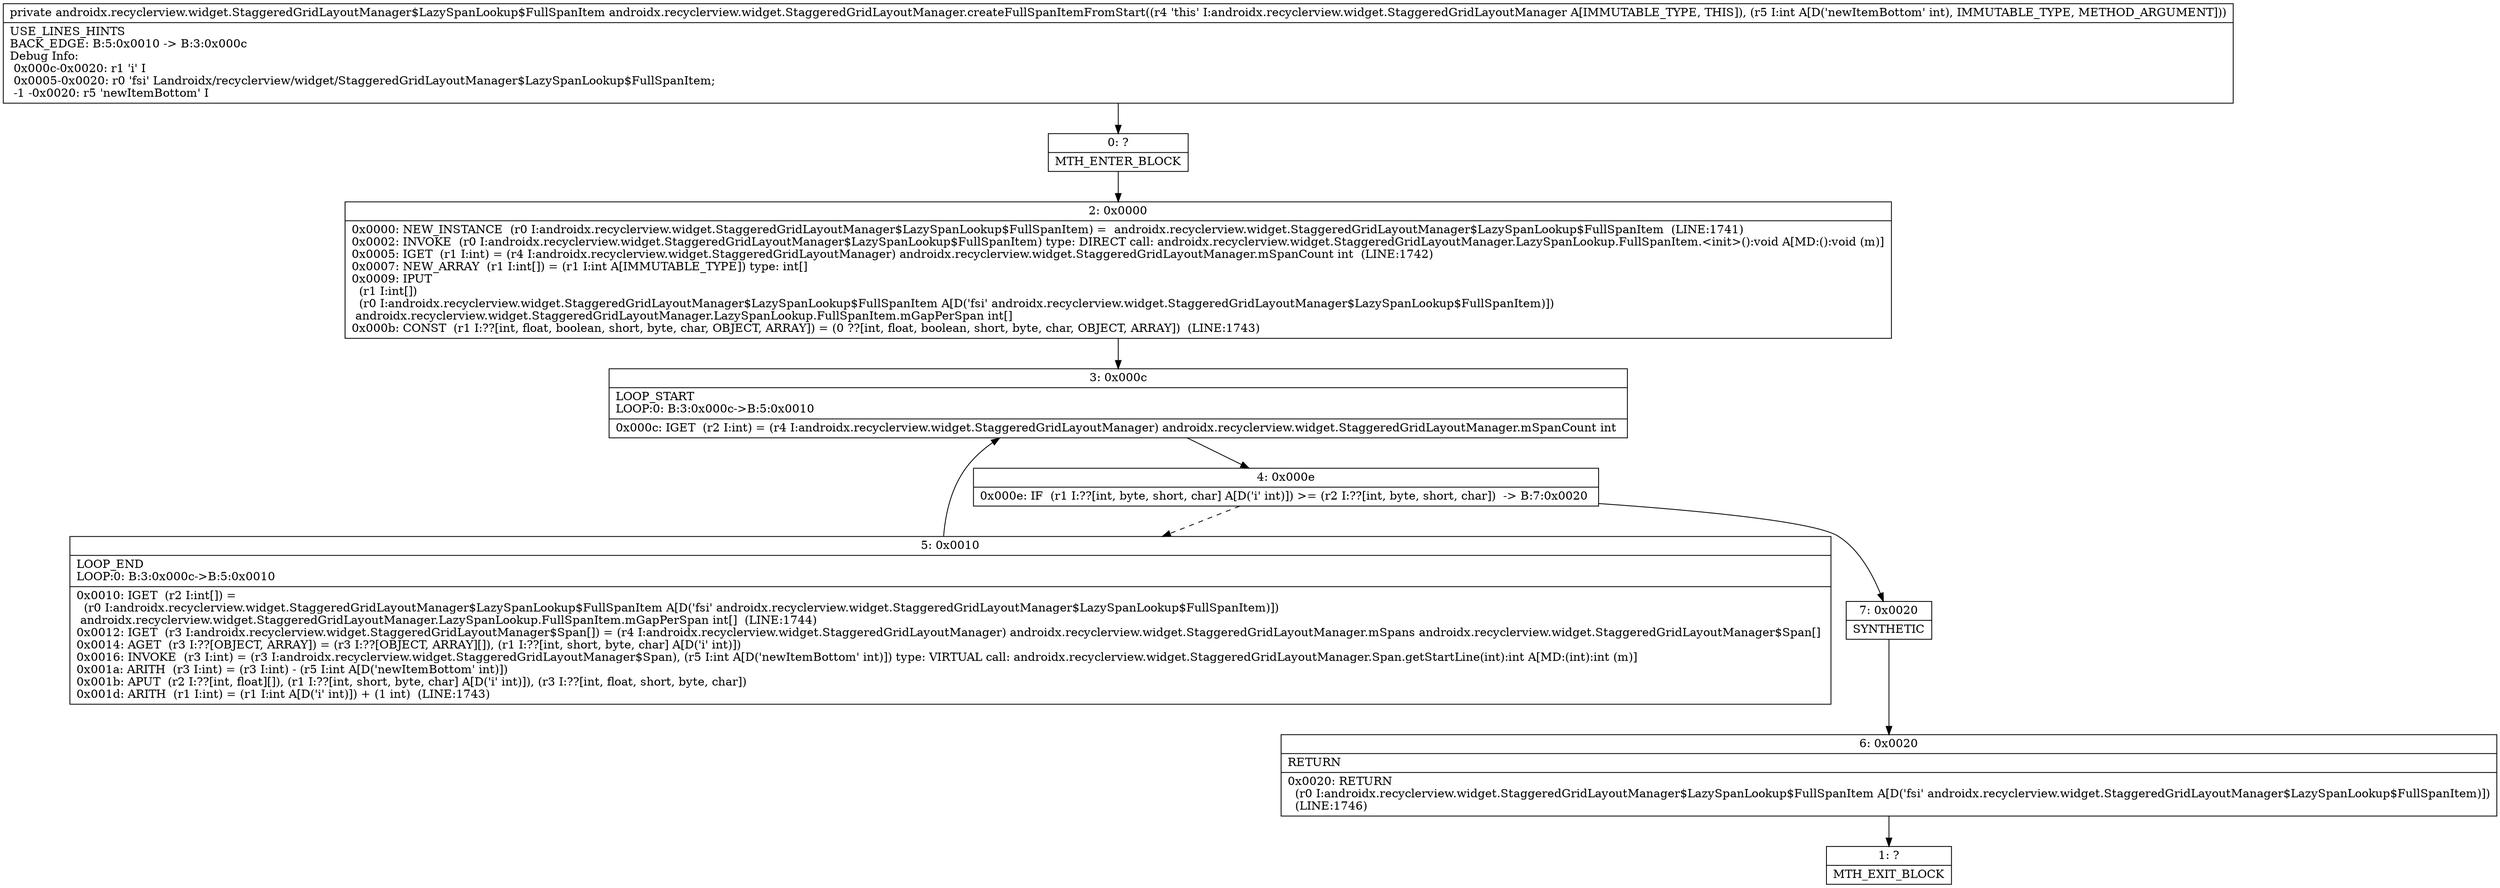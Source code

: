 digraph "CFG forandroidx.recyclerview.widget.StaggeredGridLayoutManager.createFullSpanItemFromStart(I)Landroidx\/recyclerview\/widget\/StaggeredGridLayoutManager$LazySpanLookup$FullSpanItem;" {
Node_0 [shape=record,label="{0\:\ ?|MTH_ENTER_BLOCK\l}"];
Node_2 [shape=record,label="{2\:\ 0x0000|0x0000: NEW_INSTANCE  (r0 I:androidx.recyclerview.widget.StaggeredGridLayoutManager$LazySpanLookup$FullSpanItem) =  androidx.recyclerview.widget.StaggeredGridLayoutManager$LazySpanLookup$FullSpanItem  (LINE:1741)\l0x0002: INVOKE  (r0 I:androidx.recyclerview.widget.StaggeredGridLayoutManager$LazySpanLookup$FullSpanItem) type: DIRECT call: androidx.recyclerview.widget.StaggeredGridLayoutManager.LazySpanLookup.FullSpanItem.\<init\>():void A[MD:():void (m)]\l0x0005: IGET  (r1 I:int) = (r4 I:androidx.recyclerview.widget.StaggeredGridLayoutManager) androidx.recyclerview.widget.StaggeredGridLayoutManager.mSpanCount int  (LINE:1742)\l0x0007: NEW_ARRAY  (r1 I:int[]) = (r1 I:int A[IMMUTABLE_TYPE]) type: int[] \l0x0009: IPUT  \l  (r1 I:int[])\l  (r0 I:androidx.recyclerview.widget.StaggeredGridLayoutManager$LazySpanLookup$FullSpanItem A[D('fsi' androidx.recyclerview.widget.StaggeredGridLayoutManager$LazySpanLookup$FullSpanItem)])\l androidx.recyclerview.widget.StaggeredGridLayoutManager.LazySpanLookup.FullSpanItem.mGapPerSpan int[] \l0x000b: CONST  (r1 I:??[int, float, boolean, short, byte, char, OBJECT, ARRAY]) = (0 ??[int, float, boolean, short, byte, char, OBJECT, ARRAY])  (LINE:1743)\l}"];
Node_3 [shape=record,label="{3\:\ 0x000c|LOOP_START\lLOOP:0: B:3:0x000c\-\>B:5:0x0010\l|0x000c: IGET  (r2 I:int) = (r4 I:androidx.recyclerview.widget.StaggeredGridLayoutManager) androidx.recyclerview.widget.StaggeredGridLayoutManager.mSpanCount int \l}"];
Node_4 [shape=record,label="{4\:\ 0x000e|0x000e: IF  (r1 I:??[int, byte, short, char] A[D('i' int)]) \>= (r2 I:??[int, byte, short, char])  \-\> B:7:0x0020 \l}"];
Node_5 [shape=record,label="{5\:\ 0x0010|LOOP_END\lLOOP:0: B:3:0x000c\-\>B:5:0x0010\l|0x0010: IGET  (r2 I:int[]) = \l  (r0 I:androidx.recyclerview.widget.StaggeredGridLayoutManager$LazySpanLookup$FullSpanItem A[D('fsi' androidx.recyclerview.widget.StaggeredGridLayoutManager$LazySpanLookup$FullSpanItem)])\l androidx.recyclerview.widget.StaggeredGridLayoutManager.LazySpanLookup.FullSpanItem.mGapPerSpan int[]  (LINE:1744)\l0x0012: IGET  (r3 I:androidx.recyclerview.widget.StaggeredGridLayoutManager$Span[]) = (r4 I:androidx.recyclerview.widget.StaggeredGridLayoutManager) androidx.recyclerview.widget.StaggeredGridLayoutManager.mSpans androidx.recyclerview.widget.StaggeredGridLayoutManager$Span[] \l0x0014: AGET  (r3 I:??[OBJECT, ARRAY]) = (r3 I:??[OBJECT, ARRAY][]), (r1 I:??[int, short, byte, char] A[D('i' int)]) \l0x0016: INVOKE  (r3 I:int) = (r3 I:androidx.recyclerview.widget.StaggeredGridLayoutManager$Span), (r5 I:int A[D('newItemBottom' int)]) type: VIRTUAL call: androidx.recyclerview.widget.StaggeredGridLayoutManager.Span.getStartLine(int):int A[MD:(int):int (m)]\l0x001a: ARITH  (r3 I:int) = (r3 I:int) \- (r5 I:int A[D('newItemBottom' int)]) \l0x001b: APUT  (r2 I:??[int, float][]), (r1 I:??[int, short, byte, char] A[D('i' int)]), (r3 I:??[int, float, short, byte, char]) \l0x001d: ARITH  (r1 I:int) = (r1 I:int A[D('i' int)]) + (1 int)  (LINE:1743)\l}"];
Node_7 [shape=record,label="{7\:\ 0x0020|SYNTHETIC\l}"];
Node_6 [shape=record,label="{6\:\ 0x0020|RETURN\l|0x0020: RETURN  \l  (r0 I:androidx.recyclerview.widget.StaggeredGridLayoutManager$LazySpanLookup$FullSpanItem A[D('fsi' androidx.recyclerview.widget.StaggeredGridLayoutManager$LazySpanLookup$FullSpanItem)])\l  (LINE:1746)\l}"];
Node_1 [shape=record,label="{1\:\ ?|MTH_EXIT_BLOCK\l}"];
MethodNode[shape=record,label="{private androidx.recyclerview.widget.StaggeredGridLayoutManager$LazySpanLookup$FullSpanItem androidx.recyclerview.widget.StaggeredGridLayoutManager.createFullSpanItemFromStart((r4 'this' I:androidx.recyclerview.widget.StaggeredGridLayoutManager A[IMMUTABLE_TYPE, THIS]), (r5 I:int A[D('newItemBottom' int), IMMUTABLE_TYPE, METHOD_ARGUMENT]))  | USE_LINES_HINTS\lBACK_EDGE: B:5:0x0010 \-\> B:3:0x000c\lDebug Info:\l  0x000c\-0x0020: r1 'i' I\l  0x0005\-0x0020: r0 'fsi' Landroidx\/recyclerview\/widget\/StaggeredGridLayoutManager$LazySpanLookup$FullSpanItem;\l  \-1 \-0x0020: r5 'newItemBottom' I\l}"];
MethodNode -> Node_0;Node_0 -> Node_2;
Node_2 -> Node_3;
Node_3 -> Node_4;
Node_4 -> Node_5[style=dashed];
Node_4 -> Node_7;
Node_5 -> Node_3;
Node_7 -> Node_6;
Node_6 -> Node_1;
}

